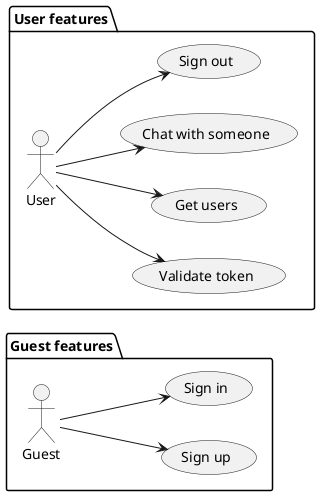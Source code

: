 @startuml gochat-features-uml
left to right direction

package "Guest features" {
    actor Guest as g
    usecase "Sign up" as UC1
    usecase "Sign in" as UC2
}
g --> UC1
g --> UC2

package "User features" {
    actor User as u
    usecase "Validate token" as UC3
    usecase "Get users" as UC4
    usecase "Chat with someone" as UC5
    usecase "Sign out" as UC6
}
u --> UC3
u --> UC4
u --> UC5
u --> UC6
@enduml